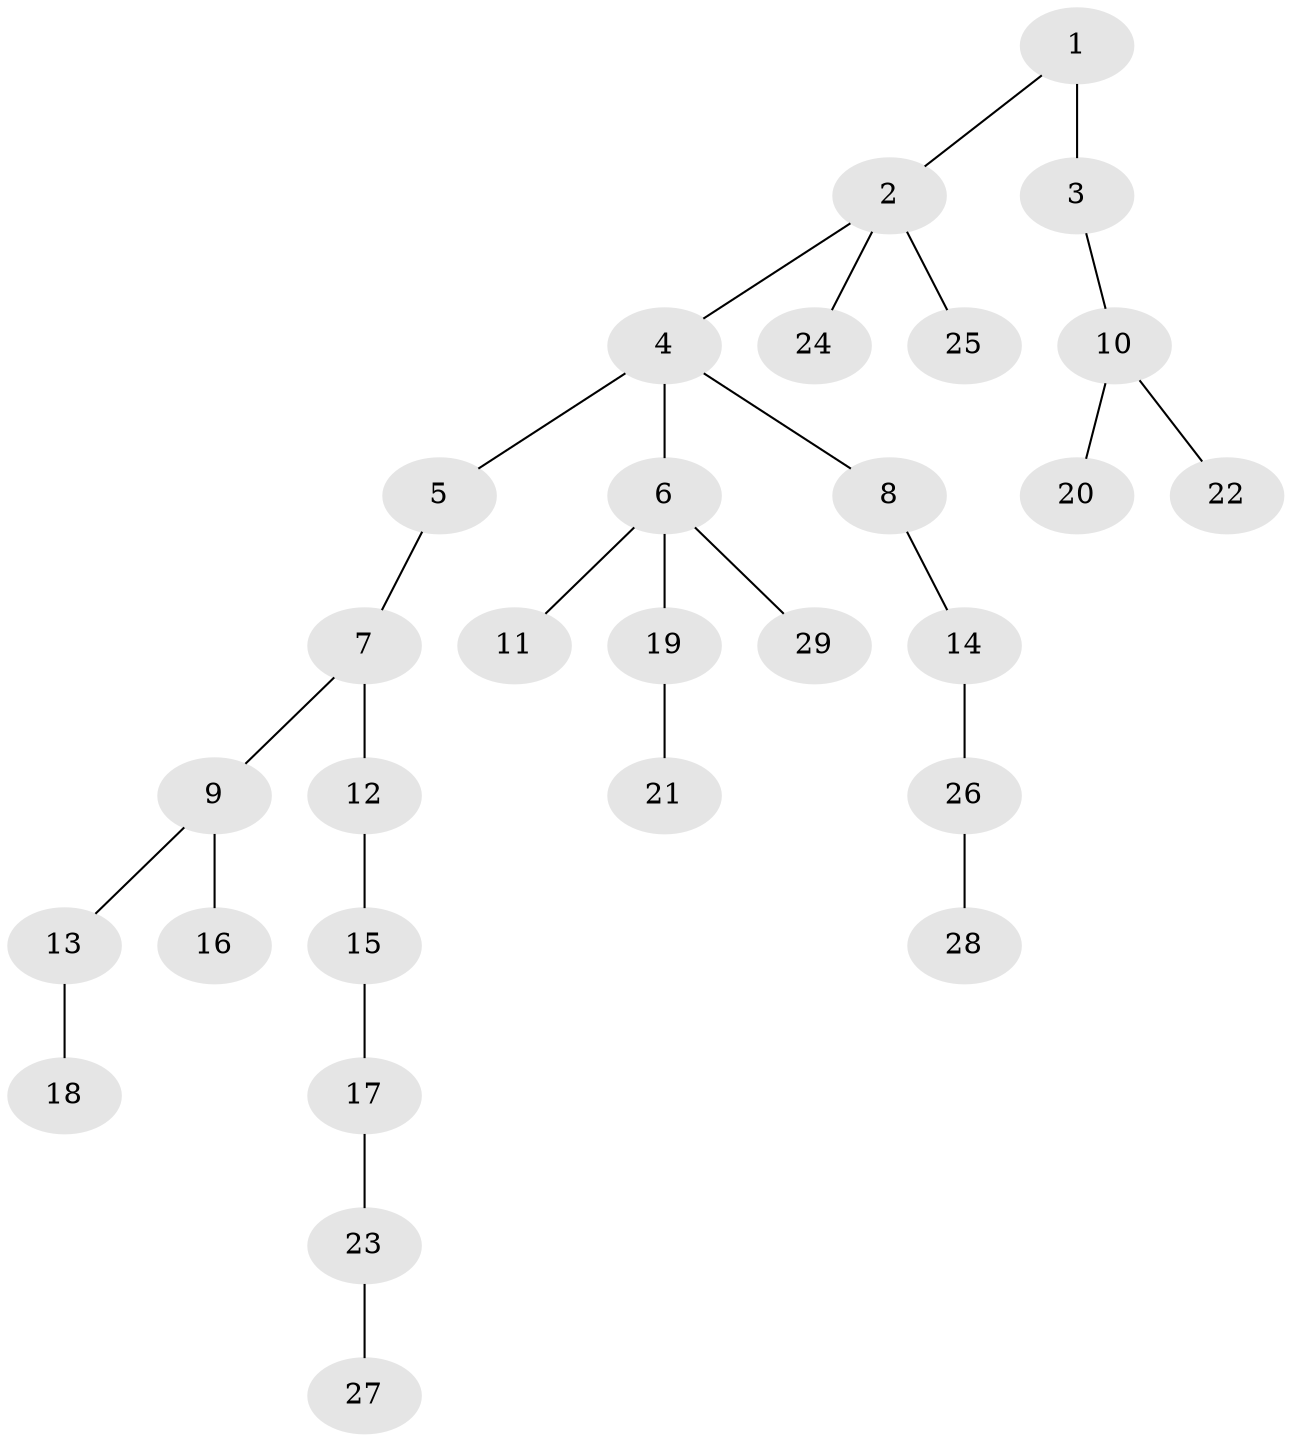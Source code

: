 // original degree distribution, {4: 0.12280701754385964, 5: 0.03508771929824561, 2: 0.12280701754385964, 6: 0.017543859649122806, 3: 0.12280701754385964, 1: 0.5789473684210527}
// Generated by graph-tools (version 1.1) at 2025/36/03/09/25 02:36:51]
// undirected, 29 vertices, 28 edges
graph export_dot {
graph [start="1"]
  node [color=gray90,style=filled];
  1;
  2;
  3;
  4;
  5;
  6;
  7;
  8;
  9;
  10;
  11;
  12;
  13;
  14;
  15;
  16;
  17;
  18;
  19;
  20;
  21;
  22;
  23;
  24;
  25;
  26;
  27;
  28;
  29;
  1 -- 2 [weight=1.0];
  1 -- 3 [weight=2.0];
  2 -- 4 [weight=1.0];
  2 -- 24 [weight=1.0];
  2 -- 25 [weight=1.0];
  3 -- 10 [weight=1.0];
  4 -- 5 [weight=1.0];
  4 -- 6 [weight=1.0];
  4 -- 8 [weight=1.0];
  5 -- 7 [weight=1.0];
  6 -- 11 [weight=1.0];
  6 -- 19 [weight=1.0];
  6 -- 29 [weight=1.0];
  7 -- 9 [weight=1.0];
  7 -- 12 [weight=2.0];
  8 -- 14 [weight=1.0];
  9 -- 13 [weight=1.0];
  9 -- 16 [weight=1.0];
  10 -- 20 [weight=1.0];
  10 -- 22 [weight=1.0];
  12 -- 15 [weight=1.0];
  13 -- 18 [weight=1.0];
  14 -- 26 [weight=1.0];
  15 -- 17 [weight=2.0];
  17 -- 23 [weight=1.0];
  19 -- 21 [weight=1.0];
  23 -- 27 [weight=1.0];
  26 -- 28 [weight=1.0];
}
